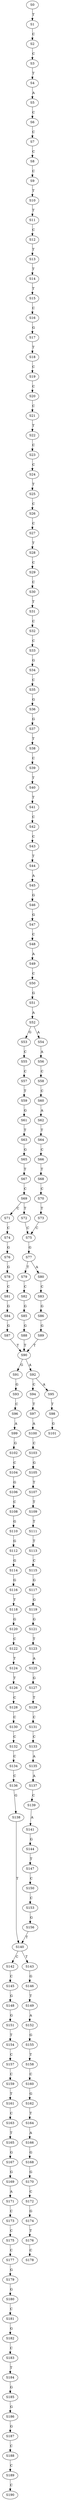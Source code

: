 strict digraph  {
	S0 -> S1 [ label = T ];
	S1 -> S2 [ label = C ];
	S2 -> S3 [ label = C ];
	S3 -> S4 [ label = T ];
	S4 -> S5 [ label = A ];
	S5 -> S6 [ label = C ];
	S6 -> S7 [ label = C ];
	S7 -> S8 [ label = C ];
	S8 -> S9 [ label = C ];
	S9 -> S10 [ label = T ];
	S10 -> S11 [ label = T ];
	S11 -> S12 [ label = C ];
	S12 -> S13 [ label = T ];
	S13 -> S14 [ label = T ];
	S14 -> S15 [ label = T ];
	S15 -> S16 [ label = C ];
	S16 -> S17 [ label = G ];
	S17 -> S18 [ label = T ];
	S18 -> S19 [ label = C ];
	S19 -> S20 [ label = C ];
	S20 -> S21 [ label = C ];
	S21 -> S22 [ label = T ];
	S22 -> S23 [ label = C ];
	S23 -> S24 [ label = C ];
	S24 -> S25 [ label = T ];
	S25 -> S26 [ label = C ];
	S26 -> S27 [ label = C ];
	S27 -> S28 [ label = T ];
	S28 -> S29 [ label = C ];
	S29 -> S30 [ label = C ];
	S30 -> S31 [ label = T ];
	S31 -> S32 [ label = C ];
	S32 -> S33 [ label = C ];
	S33 -> S34 [ label = G ];
	S34 -> S35 [ label = C ];
	S35 -> S36 [ label = G ];
	S36 -> S37 [ label = G ];
	S37 -> S38 [ label = T ];
	S38 -> S39 [ label = C ];
	S39 -> S40 [ label = T ];
	S40 -> S41 [ label = T ];
	S41 -> S42 [ label = C ];
	S42 -> S43 [ label = C ];
	S43 -> S44 [ label = T ];
	S44 -> S45 [ label = A ];
	S45 -> S46 [ label = G ];
	S46 -> S47 [ label = G ];
	S47 -> S48 [ label = C ];
	S48 -> S49 [ label = A ];
	S49 -> S50 [ label = C ];
	S50 -> S51 [ label = G ];
	S51 -> S52 [ label = A ];
	S52 -> S53 [ label = G ];
	S52 -> S54 [ label = A ];
	S53 -> S55 [ label = C ];
	S54 -> S56 [ label = A ];
	S55 -> S57 [ label = C ];
	S56 -> S58 [ label = C ];
	S57 -> S59 [ label = T ];
	S58 -> S60 [ label = C ];
	S59 -> S61 [ label = G ];
	S60 -> S62 [ label = A ];
	S61 -> S63 [ label = T ];
	S62 -> S64 [ label = T ];
	S63 -> S65 [ label = G ];
	S64 -> S66 [ label = C ];
	S65 -> S67 [ label = T ];
	S66 -> S68 [ label = T ];
	S67 -> S69 [ label = C ];
	S68 -> S70 [ label = C ];
	S69 -> S71 [ label = C ];
	S69 -> S72 [ label = T ];
	S70 -> S73 [ label = T ];
	S71 -> S74 [ label = C ];
	S72 -> S75 [ label = C ];
	S73 -> S75 [ label = C ];
	S74 -> S76 [ label = G ];
	S75 -> S77 [ label = G ];
	S76 -> S78 [ label = G ];
	S77 -> S79 [ label = T ];
	S77 -> S80 [ label = A ];
	S78 -> S81 [ label = C ];
	S79 -> S82 [ label = C ];
	S80 -> S83 [ label = C ];
	S81 -> S84 [ label = G ];
	S82 -> S85 [ label = G ];
	S83 -> S86 [ label = G ];
	S84 -> S87 [ label = G ];
	S85 -> S88 [ label = G ];
	S86 -> S89 [ label = G ];
	S87 -> S90 [ label = T ];
	S88 -> S90 [ label = T ];
	S89 -> S90 [ label = T ];
	S90 -> S91 [ label = G ];
	S90 -> S92 [ label = A ];
	S91 -> S93 [ label = G ];
	S92 -> S94 [ label = C ];
	S92 -> S95 [ label = A ];
	S93 -> S96 [ label = C ];
	S94 -> S97 [ label = T ];
	S95 -> S98 [ label = T ];
	S96 -> S99 [ label = A ];
	S97 -> S100 [ label = A ];
	S98 -> S101 [ label = G ];
	S99 -> S102 [ label = G ];
	S100 -> S103 [ label = C ];
	S102 -> S104 [ label = C ];
	S103 -> S105 [ label = G ];
	S104 -> S106 [ label = G ];
	S105 -> S107 [ label = T ];
	S106 -> S108 [ label = C ];
	S107 -> S109 [ label = T ];
	S108 -> S110 [ label = G ];
	S109 -> S111 [ label = T ];
	S110 -> S112 [ label = G ];
	S111 -> S113 [ label = T ];
	S112 -> S114 [ label = G ];
	S113 -> S115 [ label = C ];
	S114 -> S116 [ label = G ];
	S115 -> S117 [ label = G ];
	S116 -> S118 [ label = T ];
	S117 -> S119 [ label = G ];
	S118 -> S120 [ label = G ];
	S119 -> S121 [ label = G ];
	S120 -> S122 [ label = C ];
	S121 -> S123 [ label = T ];
	S122 -> S124 [ label = T ];
	S123 -> S125 [ label = A ];
	S124 -> S126 [ label = T ];
	S125 -> S127 [ label = G ];
	S126 -> S128 [ label = C ];
	S127 -> S129 [ label = T ];
	S128 -> S130 [ label = C ];
	S129 -> S131 [ label = C ];
	S130 -> S132 [ label = C ];
	S131 -> S133 [ label = C ];
	S132 -> S134 [ label = C ];
	S133 -> S135 [ label = A ];
	S134 -> S136 [ label = C ];
	S135 -> S137 [ label = A ];
	S136 -> S138 [ label = G ];
	S137 -> S139 [ label = C ];
	S138 -> S140 [ label = T ];
	S139 -> S141 [ label = A ];
	S140 -> S142 [ label = C ];
	S140 -> S143 [ label = T ];
	S141 -> S144 [ label = G ];
	S142 -> S145 [ label = C ];
	S143 -> S146 [ label = G ];
	S144 -> S147 [ label = T ];
	S145 -> S148 [ label = G ];
	S146 -> S149 [ label = T ];
	S147 -> S150 [ label = C ];
	S148 -> S151 [ label = G ];
	S149 -> S152 [ label = A ];
	S150 -> S153 [ label = C ];
	S151 -> S154 [ label = T ];
	S152 -> S155 [ label = G ];
	S153 -> S156 [ label = G ];
	S154 -> S157 [ label = C ];
	S155 -> S158 [ label = T ];
	S156 -> S140 [ label = T ];
	S157 -> S159 [ label = C ];
	S158 -> S160 [ label = C ];
	S159 -> S161 [ label = T ];
	S160 -> S162 [ label = G ];
	S161 -> S163 [ label = C ];
	S162 -> S164 [ label = T ];
	S163 -> S165 [ label = T ];
	S164 -> S166 [ label = A ];
	S165 -> S167 [ label = G ];
	S166 -> S168 [ label = G ];
	S167 -> S169 [ label = G ];
	S168 -> S170 [ label = G ];
	S169 -> S171 [ label = A ];
	S170 -> S172 [ label = C ];
	S171 -> S173 [ label = C ];
	S172 -> S174 [ label = G ];
	S173 -> S175 [ label = C ];
	S174 -> S176 [ label = T ];
	S175 -> S177 [ label = C ];
	S176 -> S178 [ label = C ];
	S177 -> S179 [ label = G ];
	S179 -> S180 [ label = G ];
	S180 -> S181 [ label = C ];
	S181 -> S182 [ label = G ];
	S182 -> S183 [ label = C ];
	S183 -> S184 [ label = T ];
	S184 -> S185 [ label = G ];
	S185 -> S186 [ label = G ];
	S186 -> S187 [ label = G ];
	S187 -> S188 [ label = C ];
	S188 -> S189 [ label = C ];
	S189 -> S190 [ label = C ];
}
